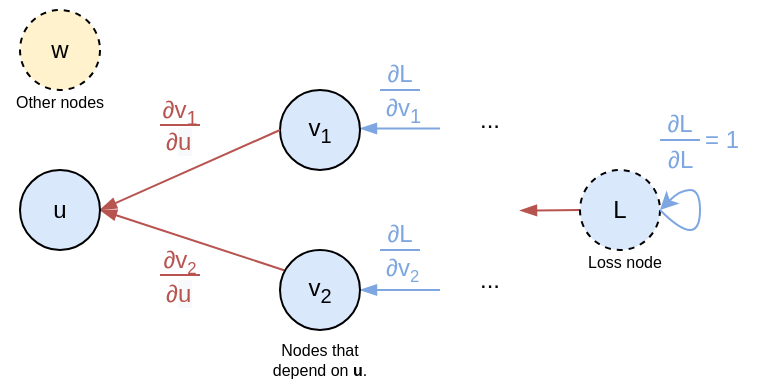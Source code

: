 <mxfile version="20.2.3" type="device"><diagram id="eOfOsk83aj_diE1zX36Z" name="Page-1"><mxGraphModel dx="453" dy="459" grid="1" gridSize="10" guides="1" tooltips="1" connect="1" arrows="1" fold="1" page="1" pageScale="1" pageWidth="850" pageHeight="1100" math="1" shadow="0"><root><mxCell id="0"/><mxCell id="1" parent="0"/><mxCell id="FGWYyTIVYOIJ2YWv3FTs-1" value="w" style="ellipse;whiteSpace=wrap;html=1;aspect=fixed;fillColor=#fff2cc;strokeColor=#000000;dashed=1;" parent="1" vertex="1"><mxGeometry x="190" y="200" width="40" height="40" as="geometry"/></mxCell><mxCell id="FGWYyTIVYOIJ2YWv3FTs-16" style="edgeStyle=none;rounded=0;orthogonalLoop=1;jettySize=auto;html=1;exitX=1;exitY=0.5;exitDx=0;exitDy=0;startArrow=blockThin;startFill=1;endArrow=none;endFill=0;strokeColor=#7EA6E0;" parent="1" edge="1"><mxGeometry relative="1" as="geometry"><mxPoint x="400" y="259.26" as="targetPoint"/><mxPoint x="360.0" y="259.26" as="sourcePoint"/></mxGeometry></mxCell><mxCell id="FGWYyTIVYOIJ2YWv3FTs-2" value="v&lt;sub&gt;1&lt;/sub&gt;" style="ellipse;whiteSpace=wrap;html=1;aspect=fixed;fillColor=#dae8fc;strokeColor=#000000;" parent="1" vertex="1"><mxGeometry x="320" y="240" width="40" height="40" as="geometry"/></mxCell><mxCell id="FGWYyTIVYOIJ2YWv3FTs-6" style="edgeStyle=none;rounded=0;orthogonalLoop=1;jettySize=auto;html=1;exitX=1;exitY=0.5;exitDx=0;exitDy=0;endArrow=none;endFill=0;startArrow=blockThin;startFill=1;strokeColor=#b85450;entryX=0;entryY=0.5;entryDx=0;entryDy=0;fillColor=#f8cecc;" parent="1" source="FGWYyTIVYOIJ2YWv3FTs-4" target="FGWYyTIVYOIJ2YWv3FTs-2" edge="1"><mxGeometry relative="1" as="geometry"><mxPoint x="320" y="270" as="targetPoint"/></mxGeometry></mxCell><mxCell id="FGWYyTIVYOIJ2YWv3FTs-12" style="edgeStyle=none;rounded=0;orthogonalLoop=1;jettySize=auto;html=1;exitX=1;exitY=0.5;exitDx=0;exitDy=0;entryX=0.079;entryY=0.262;entryDx=0;entryDy=0;endArrow=none;endFill=0;strokeColor=#b85450;entryPerimeter=0;startArrow=blockThin;startFill=1;fillColor=#f8cecc;" parent="1" source="FGWYyTIVYOIJ2YWv3FTs-4" target="FGWYyTIVYOIJ2YWv3FTs-10" edge="1"><mxGeometry relative="1" as="geometry"/></mxCell><mxCell id="FGWYyTIVYOIJ2YWv3FTs-4" value="u" style="ellipse;whiteSpace=wrap;html=1;aspect=fixed;fillColor=#dae8fc;strokeColor=#000000;" parent="1" vertex="1"><mxGeometry x="190" y="280" width="40" height="40" as="geometry"/></mxCell><mxCell id="FGWYyTIVYOIJ2YWv3FTs-17" style="edgeStyle=none;rounded=0;orthogonalLoop=1;jettySize=auto;html=1;exitX=1;exitY=0.5;exitDx=0;exitDy=0;startArrow=blockThin;startFill=1;endArrow=none;endFill=0;strokeColor=#7EA6E0;" parent="1" source="FGWYyTIVYOIJ2YWv3FTs-10" edge="1"><mxGeometry relative="1" as="geometry"><mxPoint x="400" y="340" as="targetPoint"/></mxGeometry></mxCell><mxCell id="FGWYyTIVYOIJ2YWv3FTs-10" value="v&lt;sub&gt;2&lt;/sub&gt;" style="ellipse;whiteSpace=wrap;html=1;aspect=fixed;fillColor=#dae8fc;strokeColor=#000000;" parent="1" vertex="1"><mxGeometry x="320" y="320" width="40" height="40" as="geometry"/></mxCell><mxCell id="FGWYyTIVYOIJ2YWv3FTs-18" value="&lt;font color=&quot;#b85450&quot; style=&quot;font-size: 12px;&quot;&gt;&lt;a style=&quot;-webkit-tap-highlight-color: rgba(0, 0, 0, 0.1); outline: 0px; font-family: arial, sans-serif; text-align: left; background-color: rgb(255, 255, 255);&quot; data-ved=&quot;2ahUKEwiM4Yi-jMT5AhWU_mEKHbFKA6UQFnoECAUQAQ&quot; href=&quot;https://unicode-table.com/en/2202/&quot;&gt;&lt;h3 style=&quot;font-weight: 400; margin: 0px 0px 3px; padding: 5px 0px 0px; line-height: 1.3; display: inline-block;&quot; class=&quot;LC20lb MBeuO DKV0Md&quot;&gt;&lt;font color=&quot;#b85450&quot; style=&quot;font-size: 12px;&quot;&gt;∂&lt;/font&gt;&lt;/h3&gt;&lt;/a&gt;&lt;font style=&quot;font-size: 12px;&quot;&gt;v&lt;sub&gt;1&lt;/sub&gt;&lt;/font&gt;&lt;/font&gt;" style="text;html=1;strokeColor=none;fillColor=none;align=center;verticalAlign=middle;whiteSpace=wrap;rounded=0;dashed=1;" parent="1" vertex="1"><mxGeometry x="260" y="212.5" width="20" height="70" as="geometry"/></mxCell><mxCell id="FGWYyTIVYOIJ2YWv3FTs-26" style="edgeStyle=none;rounded=0;orthogonalLoop=1;jettySize=auto;html=1;exitX=0;exitY=0.5;exitDx=0;exitDy=0;fontColor=#7EA6E0;startArrow=none;startFill=0;endArrow=blockThin;endFill=1;strokeColor=#b85450;fillColor=#f8cecc;" parent="1" source="FGWYyTIVYOIJ2YWv3FTs-24" edge="1"><mxGeometry relative="1" as="geometry"><mxPoint x="440" y="300.276" as="targetPoint"/></mxGeometry></mxCell><mxCell id="FGWYyTIVYOIJ2YWv3FTs-24" value="L" style="ellipse;whiteSpace=wrap;html=1;aspect=fixed;dashed=1;strokeColor=#000000;fillColor=#dae8fc;" parent="1" vertex="1"><mxGeometry x="470" y="280" width="40" height="40" as="geometry"/></mxCell><mxCell id="FGWYyTIVYOIJ2YWv3FTs-28" value="" style="endArrow=classic;html=1;fontColor=#7EA6E0;strokeColor=#7EA6E0;exitX=1;exitY=0.5;exitDx=0;exitDy=0;curved=1;" parent="1" source="FGWYyTIVYOIJ2YWv3FTs-24" edge="1"><mxGeometry width="50" height="50" relative="1" as="geometry"><mxPoint x="310" y="370" as="sourcePoint"/><mxPoint x="510" y="300" as="targetPoint"/><Array as="points"><mxPoint x="520" y="310"/><mxPoint x="530" y="310"/><mxPoint x="530" y="290"/><mxPoint x="520" y="290"/></Array></mxGeometry></mxCell><mxCell id="FGWYyTIVYOIJ2YWv3FTs-30" value="&lt;font color=&quot;#000000&quot;&gt;...&lt;/font&gt;" style="text;html=1;strokeColor=none;fillColor=none;align=center;verticalAlign=middle;whiteSpace=wrap;rounded=0;dashed=1;fontColor=#7EA6E0;" parent="1" vertex="1"><mxGeometry x="405" y="240" width="40" height="30" as="geometry"/></mxCell><mxCell id="FGWYyTIVYOIJ2YWv3FTs-32" value="&lt;font color=&quot;#000000&quot;&gt;...&lt;/font&gt;" style="text;html=1;strokeColor=none;fillColor=none;align=center;verticalAlign=middle;whiteSpace=wrap;rounded=0;dashed=1;fontColor=#7EA6E0;" parent="1" vertex="1"><mxGeometry x="395" y="320" width="60" height="30" as="geometry"/></mxCell><mxCell id="FGWYyTIVYOIJ2YWv3FTs-33" value="&lt;font style=&quot;font-size: 8px;&quot;&gt;Other nodes&lt;/font&gt;" style="text;html=1;strokeColor=none;fillColor=none;align=center;verticalAlign=middle;whiteSpace=wrap;rounded=0;dashed=1;fontColor=#000000;" parent="1" vertex="1"><mxGeometry x="180" y="230" width="60" height="30" as="geometry"/></mxCell><mxCell id="FGWYyTIVYOIJ2YWv3FTs-34" value="&lt;font style=&quot;font-size: 8px;&quot;&gt;Loss node&lt;/font&gt;" style="text;html=1;strokeColor=none;fillColor=none;align=center;verticalAlign=middle;whiteSpace=wrap;rounded=0;dashed=1;fontColor=#000000;" parent="1" vertex="1"><mxGeometry x="470" y="310" width="45" height="30" as="geometry"/></mxCell><mxCell id="FGWYyTIVYOIJ2YWv3FTs-35" value="Nodes that depend on &lt;b&gt;u&lt;/b&gt;." style="text;html=1;strokeColor=none;fillColor=none;align=center;verticalAlign=middle;whiteSpace=wrap;rounded=0;dashed=1;fontSize=8;fontColor=#000000;" parent="1" vertex="1"><mxGeometry x="310" y="360" width="60" height="30" as="geometry"/></mxCell><mxCell id="LRBln89iH49u_Sv8Y5th-3" value="&lt;meta charset=&quot;utf-8&quot;&gt;&lt;a style=&quot;font-size: 12px; font-style: normal; font-variant-ligatures: normal; font-variant-caps: normal; font-weight: 400; letter-spacing: normal; orphans: 2; text-indent: 0px; text-transform: none; widows: 2; word-spacing: 0px; -webkit-text-stroke-width: 0px; -webkit-tap-highlight-color: rgba(0, 0, 0, 0.1); outline: 0px; font-family: arial, sans-serif; text-align: left; background-color: rgb(255, 255, 255);&quot; data-ved=&quot;2ahUKEwiM4Yi-jMT5AhWU_mEKHbFKA6UQFnoECAUQAQ&quot; href=&quot;https://unicode-table.com/en/2202/&quot;&gt;&lt;h3 style=&quot;font-weight: 400; margin: 0px 0px 3px; padding: 5px 0px 0px; line-height: 1.3; display: inline-block;&quot; class=&quot;LC20lb MBeuO DKV0Md&quot;&gt;&lt;font style=&quot;font-size: 12px;&quot; color=&quot;#b85450&quot;&gt;∂&lt;/font&gt;&lt;/h3&gt;&lt;/a&gt;&lt;font style=&quot;font-family: Helvetica; font-size: 12px; font-style: normal; font-variant-ligatures: normal; font-variant-caps: normal; font-weight: 400; letter-spacing: normal; orphans: 2; text-align: center; text-indent: 0px; text-transform: none; widows: 2; word-spacing: 0px; -webkit-text-stroke-width: 0px; background-color: rgb(248, 249, 250); text-decoration-thickness: initial; text-decoration-style: initial; text-decoration-color: initial;&quot; color=&quot;#b85450&quot;&gt;&lt;font style=&quot;font-size: 12px;&quot;&gt;u&lt;/font&gt;&lt;/font&gt;" style="text;whiteSpace=wrap;html=1;fontSize=12;fontColor=#B85450;" vertex="1" parent="1"><mxGeometry x="261" y="243.5" width="20" height="40" as="geometry"/></mxCell><mxCell id="LRBln89iH49u_Sv8Y5th-6" value="" style="endArrow=none;html=1;fontSize=12;fontColor=#B85450;strokeColor=#B85450;curved=1;" edge="1" parent="1"><mxGeometry width="50" height="50" relative="1" as="geometry"><mxPoint x="260" y="257.5" as="sourcePoint"/><mxPoint x="280" y="257.5" as="targetPoint"/></mxGeometry></mxCell><mxCell id="LRBln89iH49u_Sv8Y5th-7" value="&lt;font style=&quot;&quot; color=&quot;#b85450&quot;&gt;&lt;a href=&quot;https://unicode-table.com/en/2202/&quot; data-ved=&quot;2ahUKEwiM4Yi-jMT5AhWU_mEKHbFKA6UQFnoECAUQAQ&quot; style=&quot;font-size: 12px; -webkit-tap-highlight-color: rgba(0, 0, 0, 0.1); outline: 0px; font-family: arial, sans-serif; text-align: left; background-color: rgb(255, 255, 255);&quot;&gt;&lt;h3 class=&quot;LC20lb MBeuO DKV0Md&quot; style=&quot;font-weight: 400; margin: 0px 0px 3px; padding: 5px 0px 0px; line-height: 1.3; display: inline-block;&quot;&gt;&lt;font style=&quot;font-size: 12px;&quot; color=&quot;#b85450&quot;&gt;∂&lt;/font&gt;&lt;/h3&gt;&lt;/a&gt;&lt;font style=&quot;font-size: 12px;&quot;&gt;v&lt;/font&gt;&lt;font style=&quot;font-size: 10px;&quot;&gt;&lt;sub&gt;2&lt;/sub&gt;&lt;/font&gt;&lt;/font&gt;" style="text;html=1;strokeColor=none;fillColor=none;align=center;verticalAlign=middle;whiteSpace=wrap;rounded=0;dashed=1;" vertex="1" parent="1"><mxGeometry x="260" y="287.5" width="20" height="70" as="geometry"/></mxCell><mxCell id="LRBln89iH49u_Sv8Y5th-8" value="&lt;a href=&quot;https://unicode-table.com/en/2202/&quot; data-ved=&quot;2ahUKEwiM4Yi-jMT5AhWU_mEKHbFKA6UQFnoECAUQAQ&quot; style=&quot;font-size: 12px; font-style: normal; font-variant-ligatures: normal; font-variant-caps: normal; font-weight: 400; letter-spacing: normal; orphans: 2; text-indent: 0px; text-transform: none; widows: 2; word-spacing: 0px; -webkit-text-stroke-width: 0px; -webkit-tap-highlight-color: rgba(0, 0, 0, 0.1); outline: 0px; font-family: arial, sans-serif; text-align: left; background-color: rgb(255, 255, 255);&quot;&gt;&lt;h3 class=&quot;LC20lb MBeuO DKV0Md&quot; style=&quot;font-weight: 400; margin: 0px 0px 3px; padding: 5px 0px 0px; line-height: 1.3; display: inline-block;&quot;&gt;&lt;font color=&quot;#b85450&quot; style=&quot;font-size: 12px;&quot;&gt;∂&lt;/font&gt;&lt;/h3&gt;&lt;/a&gt;&lt;font color=&quot;#b85450&quot; style=&quot;font-family: Helvetica; font-size: 12px; font-style: normal; font-variant-ligatures: normal; font-variant-caps: normal; font-weight: 400; letter-spacing: normal; orphans: 2; text-align: center; text-indent: 0px; text-transform: none; widows: 2; word-spacing: 0px; -webkit-text-stroke-width: 0px; background-color: rgb(248, 249, 250); text-decoration-thickness: initial; text-decoration-style: initial; text-decoration-color: initial;&quot;&gt;&lt;font style=&quot;font-size: 12px;&quot;&gt;u&lt;/font&gt;&lt;/font&gt;" style="text;whiteSpace=wrap;html=1;fontSize=12;fontColor=#B85450;" vertex="1" parent="1"><mxGeometry x="261" y="319.5" width="20" height="40" as="geometry"/></mxCell><mxCell id="LRBln89iH49u_Sv8Y5th-9" value="" style="endArrow=none;html=1;fontSize=12;fontColor=#B85450;strokeColor=#B85450;curved=1;" edge="1" parent="1"><mxGeometry width="50" height="50" relative="1" as="geometry"><mxPoint x="260" y="332.5" as="sourcePoint"/><mxPoint x="280" y="332.5" as="targetPoint"/></mxGeometry></mxCell><mxCell id="LRBln89iH49u_Sv8Y5th-10" value="&lt;a style=&quot;-webkit-tap-highlight-color: rgba(0, 0, 0, 0.1); outline: 0px; font-family: arial, sans-serif; text-align: left; background-color: rgb(255, 255, 255);&quot; href=&quot;https://unicode-table.com/en/2202/&quot; data-ved=&quot;2ahUKEwiM4Yi-jMT5AhWU_mEKHbFKA6UQFnoECAUQAQ&quot;&gt;&lt;h3 style=&quot;font-weight: 400; margin: 0px 0px 3px; padding: 5px 0px 0px; line-height: 1.3; display: inline-block;&quot; class=&quot;LC20lb MBeuO DKV0Md&quot;&gt;&lt;font style=&quot;font-size: 12px;&quot; color=&quot;#7ea6e0&quot;&gt;∂&lt;/font&gt;&lt;/h3&gt;&lt;/a&gt;&lt;font color=&quot;#7ea6e0&quot;&gt;L&lt;/font&gt;" style="text;html=1;strokeColor=none;fillColor=none;align=center;verticalAlign=middle;whiteSpace=wrap;rounded=0;dashed=1;" vertex="1" parent="1"><mxGeometry x="370" y="195" width="20" height="70" as="geometry"/></mxCell><mxCell id="LRBln89iH49u_Sv8Y5th-11" value="&lt;a style=&quot;-webkit-tap-highlight-color: rgba(0, 0, 0, 0.1); outline: 0px; font-family: arial, sans-serif; background-color: rgb(255, 255, 255);&quot; href=&quot;https://unicode-table.com/en/2202/&quot; data-ved=&quot;2ahUKEwiM4Yi-jMT5AhWU_mEKHbFKA6UQFnoECAUQAQ&quot;&gt;&lt;h3 style=&quot;font-weight: 400; margin: 0px 0px 3px; padding: 5px 0px 0px; line-height: 1.3; display: inline-block;&quot; class=&quot;LC20lb MBeuO DKV0Md&quot;&gt;&lt;font style=&quot;font-size: 12px;&quot; color=&quot;#7ea6e0&quot;&gt;∂&lt;/font&gt;&lt;/h3&gt;&lt;/a&gt;&lt;font style=&quot;text-align: center;&quot; color=&quot;#7ea6e0&quot;&gt;v&lt;sub&gt;1&lt;/sub&gt;&lt;/font&gt;" style="text;whiteSpace=wrap;html=1;fontSize=12;fontColor=#B85450;" vertex="1" parent="1"><mxGeometry x="371" y="227" width="20" height="40" as="geometry"/></mxCell><mxCell id="LRBln89iH49u_Sv8Y5th-12" value="" style="endArrow=none;html=1;fontSize=12;fontColor=#B85450;strokeColor=#7EA6E0;curved=1;" edge="1" parent="1"><mxGeometry width="50" height="50" relative="1" as="geometry"><mxPoint x="370" y="240" as="sourcePoint"/><mxPoint x="390" y="240" as="targetPoint"/></mxGeometry></mxCell><mxCell id="LRBln89iH49u_Sv8Y5th-16" value="&lt;a data-ved=&quot;2ahUKEwiM4Yi-jMT5AhWU_mEKHbFKA6UQFnoECAUQAQ&quot; href=&quot;https://unicode-table.com/en/2202/&quot; style=&quot;-webkit-tap-highlight-color: rgba(0, 0, 0, 0.1); outline: 0px; font-family: arial, sans-serif; text-align: left; background-color: rgb(255, 255, 255);&quot;&gt;&lt;h3 class=&quot;LC20lb MBeuO DKV0Md&quot; style=&quot;font-weight: 400; margin: 0px 0px 3px; padding: 5px 0px 0px; line-height: 1.3; display: inline-block;&quot;&gt;&lt;font color=&quot;#7ea6e0&quot; style=&quot;font-size: 12px;&quot;&gt;∂&lt;/font&gt;&lt;/h3&gt;&lt;/a&gt;&lt;font color=&quot;#7ea6e0&quot;&gt;L&lt;/font&gt;" style="text;html=1;strokeColor=none;fillColor=none;align=center;verticalAlign=middle;whiteSpace=wrap;rounded=0;dashed=1;" vertex="1" parent="1"><mxGeometry x="370" y="275" width="20" height="70" as="geometry"/></mxCell><mxCell id="LRBln89iH49u_Sv8Y5th-17" value="&lt;a data-ved=&quot;2ahUKEwiM4Yi-jMT5AhWU_mEKHbFKA6UQFnoECAUQAQ&quot; href=&quot;https://unicode-table.com/en/2202/&quot; style=&quot;-webkit-tap-highlight-color: rgba(0, 0, 0, 0.1); outline: 0px; font-family: arial, sans-serif; background-color: rgb(255, 255, 255);&quot;&gt;&lt;h3 class=&quot;LC20lb MBeuO DKV0Md&quot; style=&quot;font-weight: 400; margin: 0px 0px 3px; padding: 5px 0px 0px; line-height: 1.3; display: inline-block;&quot;&gt;&lt;font color=&quot;#7ea6e0&quot; style=&quot;font-size: 12px;&quot;&gt;∂&lt;/font&gt;&lt;/h3&gt;&lt;/a&gt;&lt;font color=&quot;#7ea6e0&quot; style=&quot;text-align: center;&quot;&gt;v&lt;span style=&quot;font-size: 10px;&quot;&gt;&lt;sub&gt;2&lt;/sub&gt;&lt;/span&gt;&lt;/font&gt;" style="text;whiteSpace=wrap;html=1;fontSize=12;fontColor=#B85450;" vertex="1" parent="1"><mxGeometry x="371" y="307" width="20" height="40" as="geometry"/></mxCell><mxCell id="LRBln89iH49u_Sv8Y5th-18" value="" style="endArrow=none;html=1;fontSize=12;fontColor=#B85450;strokeColor=#7EA6E0;curved=1;" edge="1" parent="1"><mxGeometry width="50" height="50" relative="1" as="geometry"><mxPoint x="370.0" y="320" as="sourcePoint"/><mxPoint x="390.0" y="320" as="targetPoint"/></mxGeometry></mxCell><mxCell id="LRBln89iH49u_Sv8Y5th-22" value="&lt;a data-ved=&quot;2ahUKEwiM4Yi-jMT5AhWU_mEKHbFKA6UQFnoECAUQAQ&quot; href=&quot;https://unicode-table.com/en/2202/&quot; style=&quot;-webkit-tap-highlight-color: rgba(0, 0, 0, 0.1); outline: 0px; font-family: arial, sans-serif; text-align: left; background-color: rgb(255, 255, 255);&quot;&gt;&lt;h3 class=&quot;LC20lb MBeuO DKV0Md&quot; style=&quot;font-weight: 400; margin: 0px 0px 3px; padding: 5px 0px 0px; line-height: 1.3; display: inline-block;&quot;&gt;&lt;font color=&quot;#7ea6e0&quot; style=&quot;font-size: 12px;&quot;&gt;∂&lt;/font&gt;&lt;/h3&gt;&lt;/a&gt;&lt;font color=&quot;#7ea6e0&quot;&gt;L&lt;/font&gt;" style="text;html=1;strokeColor=none;fillColor=none;align=center;verticalAlign=middle;whiteSpace=wrap;rounded=0;dashed=1;" vertex="1" parent="1"><mxGeometry x="510" y="220" width="20" height="70" as="geometry"/></mxCell><mxCell id="LRBln89iH49u_Sv8Y5th-23" value="&lt;div style=&quot;text-align: center;&quot;&gt;&lt;a style=&quot;-webkit-tap-highlight-color: rgba(0, 0, 0, 0.1); outline: 0px; font-family: arial, sans-serif; background-color: rgb(255, 255, 255);&quot; data-ved=&quot;2ahUKEwiM4Yi-jMT5AhWU_mEKHbFKA6UQFnoECAUQAQ&quot; href=&quot;https://unicode-table.com/en/2202/&quot;&gt;&lt;h3 class=&quot;LC20lb MBeuO DKV0Md&quot; style=&quot;font-weight: 400; margin: 0px 0px 3px; padding: 5px 0px 0px; line-height: 1.3; display: inline-block;&quot;&gt;&lt;font color=&quot;#7ea6e0&quot; style=&quot;font-size: 12px;&quot;&gt;∂&lt;/font&gt;&lt;/h3&gt;&lt;/a&gt;&lt;span style=&quot;background-color: initial;&quot;&gt;&lt;font color=&quot;#7ea6e0&quot;&gt;L&lt;/font&gt;&lt;/span&gt;&lt;/div&gt;" style="text;whiteSpace=wrap;html=1;fontSize=12;fontColor=#B85450;" vertex="1" parent="1"><mxGeometry x="512" y="253" width="20" height="40" as="geometry"/></mxCell><mxCell id="LRBln89iH49u_Sv8Y5th-24" value="" style="endArrow=none;html=1;fontSize=12;fontColor=#B85450;strokeColor=#7EA6E0;curved=1;" edge="1" parent="1"><mxGeometry width="50" height="50" relative="1" as="geometry"><mxPoint x="510.0" y="265" as="sourcePoint"/><mxPoint x="530.0" y="265" as="targetPoint"/></mxGeometry></mxCell><mxCell id="LRBln89iH49u_Sv8Y5th-26" value="&lt;font color=&quot;#7ea6e0&quot;&gt;= 1&lt;/font&gt;" style="text;html=1;strokeColor=none;fillColor=none;align=center;verticalAlign=middle;whiteSpace=wrap;rounded=0;fontSize=12;fontColor=#B85450;" vertex="1" parent="1"><mxGeometry x="511" y="249.5" width="60" height="30" as="geometry"/></mxCell></root></mxGraphModel></diagram></mxfile>